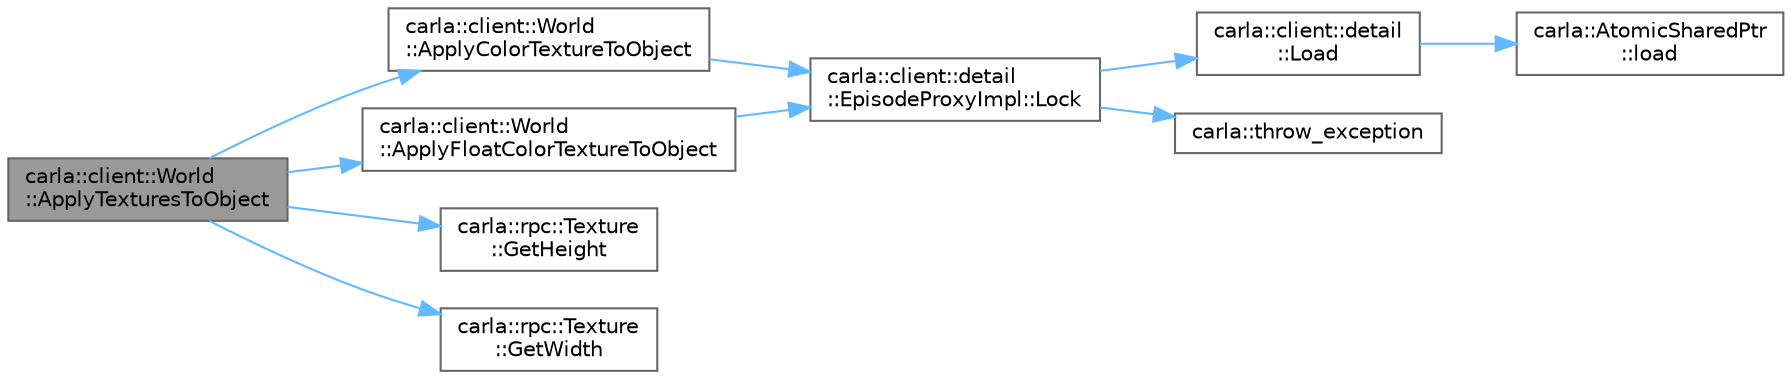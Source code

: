 digraph "carla::client::World::ApplyTexturesToObject"
{
 // INTERACTIVE_SVG=YES
 // LATEX_PDF_SIZE
  bgcolor="transparent";
  edge [fontname=Helvetica,fontsize=10,labelfontname=Helvetica,labelfontsize=10];
  node [fontname=Helvetica,fontsize=10,shape=box,height=0.2,width=0.4];
  rankdir="LR";
  Node1 [id="Node000001",label="carla::client::World\l::ApplyTexturesToObject",height=0.2,width=0.4,color="gray40", fillcolor="grey60", style="filled", fontcolor="black",tooltip=" "];
  Node1 -> Node2 [id="edge1_Node000001_Node000002",color="steelblue1",style="solid",tooltip=" "];
  Node2 [id="Node000002",label="carla::client::World\l::ApplyColorTextureToObject",height=0.2,width=0.4,color="grey40", fillcolor="white", style="filled",URL="$db/d1f/classcarla_1_1client_1_1World.html#a0592a7dd0973375a6390a91b3071a395",tooltip=" "];
  Node2 -> Node3 [id="edge2_Node000002_Node000003",color="steelblue1",style="solid",tooltip=" "];
  Node3 [id="Node000003",label="carla::client::detail\l::EpisodeProxyImpl::Lock",height=0.2,width=0.4,color="grey40", fillcolor="white", style="filled",URL="$d1/dd3/classcarla_1_1client_1_1detail_1_1EpisodeProxyImpl.html#aaca857645fbeb6546b4a03a663bb65af",tooltip="Same as TryLock but never return nullptr."];
  Node3 -> Node4 [id="edge3_Node000003_Node000004",color="steelblue1",style="solid",tooltip=" "];
  Node4 [id="Node000004",label="carla::client::detail\l::Load",height=0.2,width=0.4,color="grey40", fillcolor="white", style="filled",URL="$d8/dcd/namespacecarla_1_1client_1_1detail.html#aa47f72a521d97fe3574a56e808b509d8",tooltip=" "];
  Node4 -> Node5 [id="edge4_Node000004_Node000005",color="steelblue1",style="solid",tooltip=" "];
  Node5 [id="Node000005",label="carla::AtomicSharedPtr\l::load",height=0.2,width=0.4,color="grey40", fillcolor="white", style="filled",URL="$d2/dcf/classcarla_1_1AtomicSharedPtr.html#a7bb0b8af178b36c923fedac384b3aad4",tooltip=" "];
  Node3 -> Node6 [id="edge5_Node000003_Node000006",color="steelblue1",style="solid",tooltip=" "];
  Node6 [id="Node000006",label="carla::throw_exception",height=0.2,width=0.4,color="grey40", fillcolor="white", style="filled",URL="$d9/d36/namespacecarla.html#a23602ab663165210a7757d6108f6b3cd",tooltip=" "];
  Node1 -> Node7 [id="edge6_Node000001_Node000007",color="steelblue1",style="solid",tooltip=" "];
  Node7 [id="Node000007",label="carla::client::World\l::ApplyFloatColorTextureToObject",height=0.2,width=0.4,color="grey40", fillcolor="white", style="filled",URL="$db/d1f/classcarla_1_1client_1_1World.html#ad684837d7848c333e11cf99f07e85ae8",tooltip=" "];
  Node7 -> Node3 [id="edge7_Node000007_Node000003",color="steelblue1",style="solid",tooltip=" "];
  Node1 -> Node8 [id="edge8_Node000001_Node000008",color="steelblue1",style="solid",tooltip=" "];
  Node8 [id="Node000008",label="carla::rpc::Texture\l::GetHeight",height=0.2,width=0.4,color="grey40", fillcolor="white", style="filled",URL="$da/d1c/classcarla_1_1rpc_1_1Texture.html#af5a2818d3bb32b2936d7d5c2cb9afb52",tooltip=" "];
  Node1 -> Node9 [id="edge9_Node000001_Node000009",color="steelblue1",style="solid",tooltip=" "];
  Node9 [id="Node000009",label="carla::rpc::Texture\l::GetWidth",height=0.2,width=0.4,color="grey40", fillcolor="white", style="filled",URL="$da/d1c/classcarla_1_1rpc_1_1Texture.html#acac49be7cd5e96361608ce9d1562641a",tooltip=" "];
}
